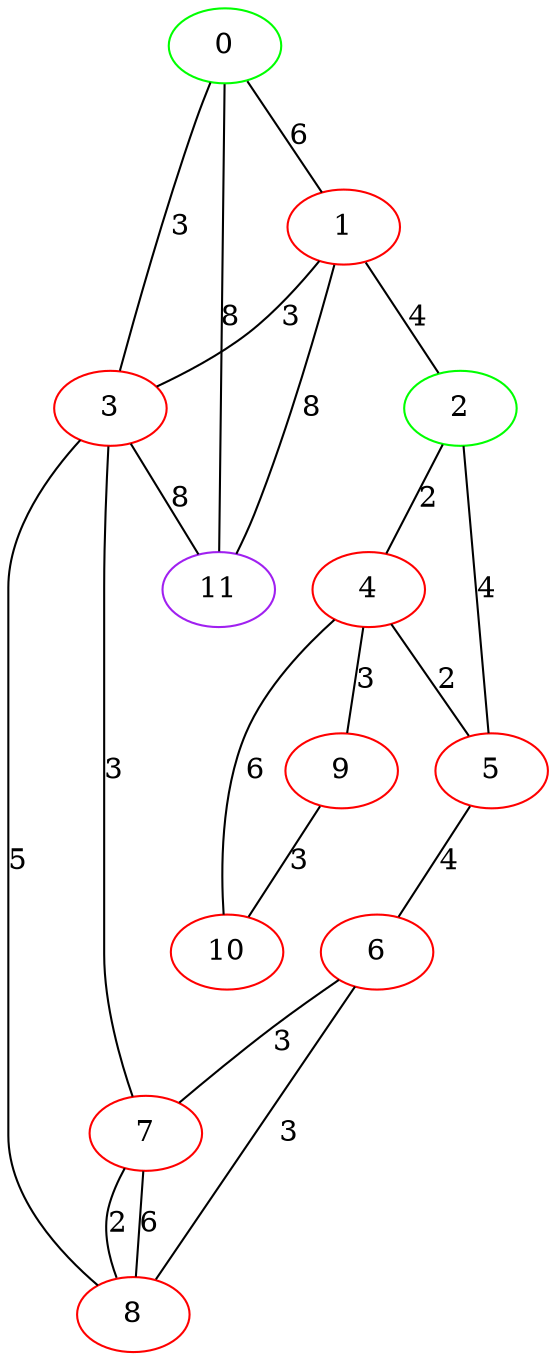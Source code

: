 graph "" {
0 [color=green, weight=2];
1 [color=red, weight=1];
2 [color=green, weight=2];
3 [color=red, weight=1];
4 [color=red, weight=1];
5 [color=red, weight=1];
6 [color=red, weight=1];
7 [color=red, weight=1];
8 [color=red, weight=1];
9 [color=red, weight=1];
10 [color=red, weight=1];
11 [color=purple, weight=4];
0 -- 11  [key=0, label=8];
0 -- 1  [key=0, label=6];
0 -- 3  [key=0, label=3];
1 -- 11  [key=0, label=8];
1 -- 2  [key=0, label=4];
1 -- 3  [key=0, label=3];
2 -- 4  [key=0, label=2];
2 -- 5  [key=0, label=4];
3 -- 8  [key=0, label=5];
3 -- 11  [key=0, label=8];
3 -- 7  [key=0, label=3];
4 -- 9  [key=0, label=3];
4 -- 10  [key=0, label=6];
4 -- 5  [key=0, label=2];
5 -- 6  [key=0, label=4];
6 -- 8  [key=0, label=3];
6 -- 7  [key=0, label=3];
7 -- 8  [key=0, label=6];
7 -- 8  [key=1, label=2];
9 -- 10  [key=0, label=3];
}
